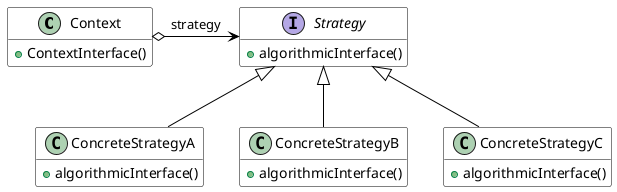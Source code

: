 @startuml
hide empty attributes
hide empty members
skinparam backgroundcolor White
skinparam class {
 ArrowColor Black
 BackgroundColor White
 BorderColor Black
}

class Context {
  +ContextInterface()
}

interface Strategy {
  +algorithmicInterface()
}

class ConcreteStrategyA {
  +algorithmicInterface()
}

class ConcreteStrategyB {
  +algorithmicInterface()
}

class ConcreteStrategyC {
  +algorithmicInterface()
}

Strategy <|-- ConcreteStrategyA
Strategy <|-- ConcreteStrategyB
Strategy <|-- ConcreteStrategyC
Context o-right-> Strategy : strategy
@enduml
